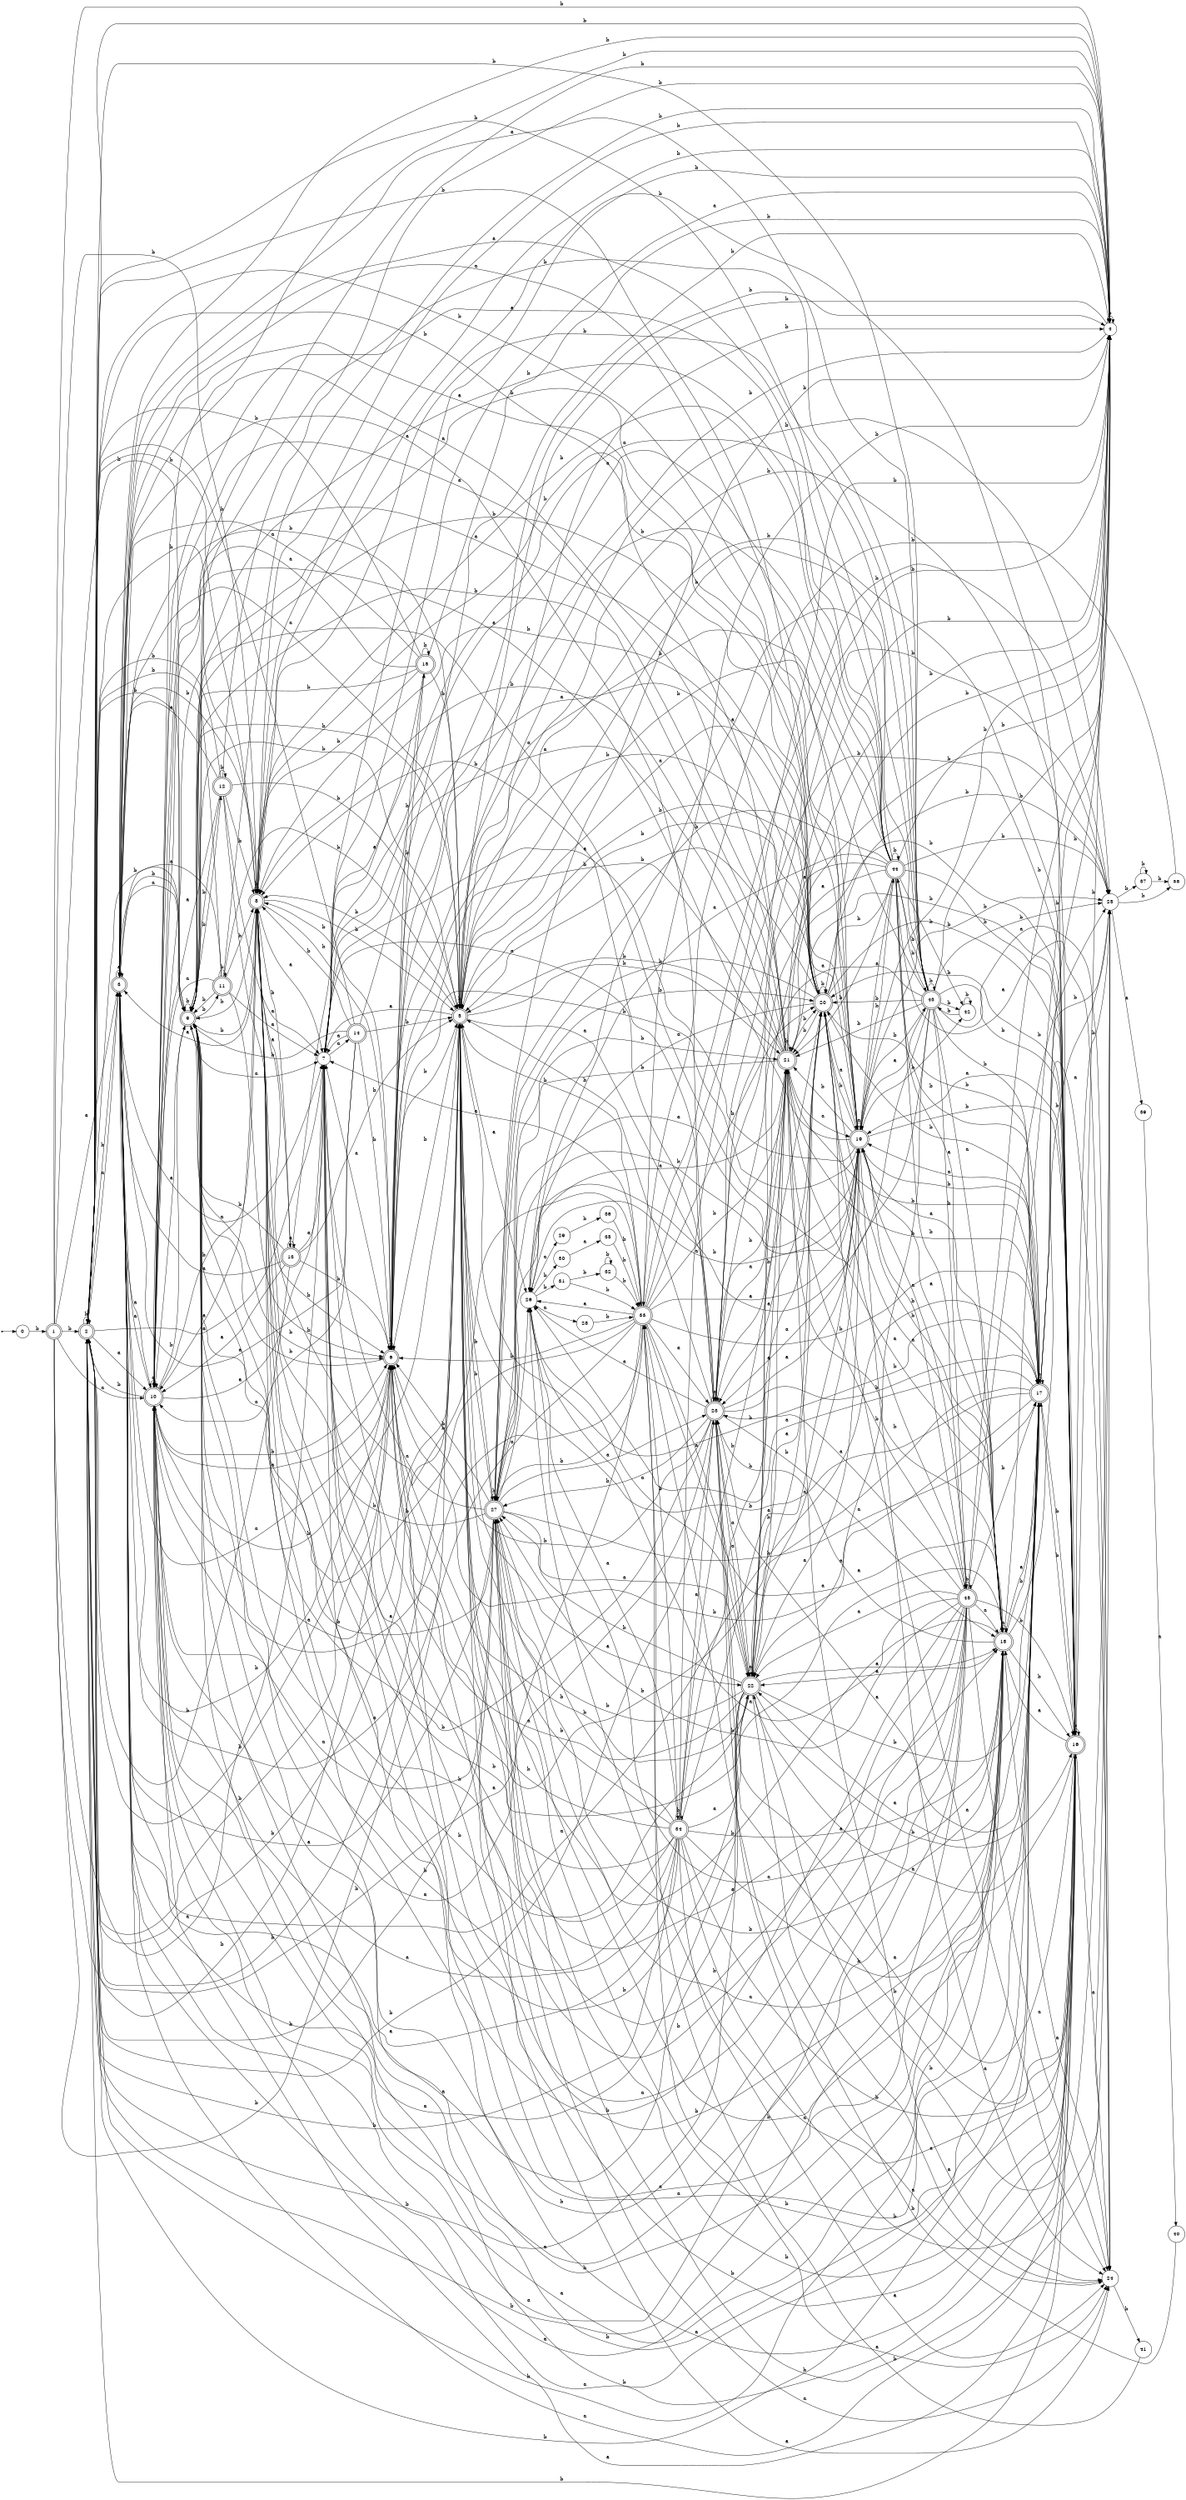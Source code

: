 digraph finite_state_machine {
rankdir=LR;
size="20,20";
node [shape = point]; "dummy0"
node [shape = circle]; "0";
"dummy0" -> "0";
node [shape = doublecircle]; "1";node [shape = doublecircle]; "2";node [shape = doublecircle]; "3";node [shape = circle]; "4";
node [shape = doublecircle]; "5";node [shape = doublecircle]; "6";node [shape = circle]; "7";
node [shape = doublecircle]; "8";node [shape = doublecircle]; "9";node [shape = doublecircle]; "10";node [shape = doublecircle]; "11";node [shape = doublecircle]; "12";node [shape = doublecircle]; "13";node [shape = doublecircle]; "14";node [shape = doublecircle]; "15";node [shape = doublecircle]; "16";node [shape = doublecircle]; "17";node [shape = doublecircle]; "18";node [shape = doublecircle]; "19";node [shape = doublecircle]; "20";node [shape = doublecircle]; "21";node [shape = doublecircle]; "22";node [shape = doublecircle]; "23";node [shape = circle]; "24";
node [shape = circle]; "25";
node [shape = circle]; "26";
node [shape = doublecircle]; "27";node [shape = circle]; "28";
node [shape = circle]; "29";
node [shape = circle]; "30";
node [shape = circle]; "31";
node [shape = circle]; "32";
node [shape = doublecircle]; "33";node [shape = doublecircle]; "34";node [shape = circle]; "35";
node [shape = circle]; "36";
node [shape = circle]; "37";
node [shape = circle]; "38";
node [shape = circle]; "39";
node [shape = circle]; "40";
node [shape = circle]; "41";
node [shape = circle]; "42";
node [shape = doublecircle]; "43";node [shape = doublecircle]; "44";node [shape = doublecircle]; "45";"0" -> "1" [label = "b"];
 "1" -> "2" [label = "b"];
 "1" -> "4" [label = "b"];
 "1" -> "5" [label = "b"];
 "1" -> "6" [label = "b"];
 "1" -> "8" [label = "b"];
 "1" -> "9" [label = "b"];
 "1" -> "10" [label = "a"];
 "1" -> "3" [label = "a"];
 "1" -> "7" [label = "a"];
 "10" -> "10" [label = "a"];
 "10" -> "3" [label = "a"];
 "10" -> "7" [label = "a"];
 "10" -> "2" [label = "b"];
 "10" -> "4" [label = "b"];
 "10" -> "5" [label = "b"];
 "10" -> "6" [label = "b"];
 "10" -> "8" [label = "b"];
 "10" -> "9" [label = "b"];
 "9" -> "2" [label = "b"];
 "9" -> "4" [label = "b"];
 "9" -> "5" [label = "b"];
 "9" -> "6" [label = "b"];
 "9" -> "8" [label = "b"];
 "9" -> "9" [label = "b"];
 "9" -> "11" [label = "b"];
 "9" -> "12" [label = "b"];
 "9" -> "10" [label = "a"];
 "9" -> "3" [label = "a"];
 "9" -> "7" [label = "a"];
 "12" -> "2" [label = "b"];
 "12" -> "4" [label = "b"];
 "12" -> "5" [label = "b"];
 "12" -> "6" [label = "b"];
 "12" -> "8" [label = "b"];
 "12" -> "9" [label = "b"];
 "12" -> "12" [label = "b"];
 "12" -> "10" [label = "a"];
 "12" -> "3" [label = "a"];
 "12" -> "7" [label = "a"];
 "11" -> "2" [label = "b"];
 "11" -> "4" [label = "b"];
 "11" -> "5" [label = "b"];
 "11" -> "6" [label = "b"];
 "11" -> "8" [label = "b"];
 "11" -> "9" [label = "b"];
 "11" -> "11" [label = "b"];
 "11" -> "10" [label = "a"];
 "11" -> "3" [label = "a"];
 "11" -> "7" [label = "a"];
 "8" -> "2" [label = "b"];
 "8" -> "4" [label = "b"];
 "8" -> "5" [label = "b"];
 "8" -> "6" [label = "b"];
 "8" -> "8" [label = "b"];
 "8" -> "9" [label = "b"];
 "8" -> "10" [label = "a"];
 "8" -> "3" [label = "a"];
 "8" -> "13" [label = "a"];
 "8" -> "7" [label = "a"];
 "13" -> "10" [label = "a"];
 "13" -> "3" [label = "a"];
 "13" -> "13" [label = "a"];
 "13" -> "7" [label = "a"];
 "13" -> "2" [label = "b"];
 "13" -> "4" [label = "b"];
 "13" -> "5" [label = "b"];
 "13" -> "6" [label = "b"];
 "13" -> "8" [label = "b"];
 "13" -> "9" [label = "b"];
 "7" -> "14" [label = "a"];
 "14" -> "10" [label = "a"];
 "14" -> "3" [label = "a"];
 "14" -> "7" [label = "a"];
 "14" -> "2" [label = "b"];
 "14" -> "4" [label = "b"];
 "14" -> "5" [label = "b"];
 "14" -> "6" [label = "b"];
 "14" -> "8" [label = "b"];
 "14" -> "9" [label = "b"];
 "6" -> "2" [label = "b"];
 "6" -> "4" [label = "b"];
 "6" -> "5" [label = "b"];
 "6" -> "6" [label = "b"];
 "6" -> "8" [label = "b"];
 "6" -> "9" [label = "b"];
 "6" -> "15" [label = "b"];
 "6" -> "10" [label = "a"];
 "6" -> "3" [label = "a"];
 "6" -> "7" [label = "a"];
 "15" -> "2" [label = "b"];
 "15" -> "4" [label = "b"];
 "15" -> "5" [label = "b"];
 "15" -> "6" [label = "b"];
 "15" -> "8" [label = "b"];
 "15" -> "9" [label = "b"];
 "15" -> "15" [label = "b"];
 "15" -> "10" [label = "a"];
 "15" -> "3" [label = "a"];
 "15" -> "7" [label = "a"];
 "5" -> "2" [label = "b"];
 "5" -> "4" [label = "b"];
 "5" -> "5" [label = "b"];
 "5" -> "6" [label = "b"];
 "5" -> "8" [label = "b"];
 "5" -> "9" [label = "b"];
 "5" -> "16" [label = "b"];
 "5" -> "17" [label = "b"];
 "5" -> "20" [label = "b"];
 "5" -> "21" [label = "b"];
 "5" -> "25" [label = "b"];
 "5" -> "27" [label = "b"];
 "5" -> "3" [label = "a"];
 "5" -> "7" [label = "a"];
 "5" -> "10" [label = "a"];
 "5" -> "18" [label = "a"];
 "5" -> "19" [label = "a"];
 "5" -> "22" [label = "a"];
 "5" -> "23" [label = "a"];
 "5" -> "24" [label = "a"];
 "5" -> "26" [label = "a"];
 "27" -> "2" [label = "b"];
 "27" -> "4" [label = "b"];
 "27" -> "5" [label = "b"];
 "27" -> "6" [label = "b"];
 "27" -> "8" [label = "b"];
 "27" -> "9" [label = "b"];
 "27" -> "16" [label = "b"];
 "27" -> "17" [label = "b"];
 "27" -> "20" [label = "b"];
 "27" -> "21" [label = "b"];
 "27" -> "25" [label = "b"];
 "27" -> "27" [label = "b"];
 "27" -> "3" [label = "a"];
 "27" -> "7" [label = "a"];
 "27" -> "10" [label = "a"];
 "27" -> "18" [label = "a"];
 "27" -> "19" [label = "a"];
 "27" -> "22" [label = "a"];
 "27" -> "23" [label = "a"];
 "27" -> "24" [label = "a"];
 "27" -> "26" [label = "a"];
 "26" -> "28" [label = "a"];
 "26" -> "29" [label = "a"];
 "26" -> "30" [label = "b"];
 "26" -> "31" [label = "b"];
 "31" -> "32" [label = "b"];
 "31" -> "33" [label = "b"];
 "33" -> "3" [label = "a"];
 "33" -> "7" [label = "a"];
 "33" -> "10" [label = "a"];
 "33" -> "18" [label = "a"];
 "33" -> "19" [label = "a"];
 "33" -> "22" [label = "a"];
 "33" -> "23" [label = "a"];
 "33" -> "24" [label = "a"];
 "33" -> "26" [label = "a"];
 "33" -> "34" [label = "b"];
 "33" -> "2" [label = "b"];
 "33" -> "4" [label = "b"];
 "33" -> "5" [label = "b"];
 "33" -> "6" [label = "b"];
 "33" -> "8" [label = "b"];
 "33" -> "9" [label = "b"];
 "33" -> "16" [label = "b"];
 "33" -> "17" [label = "b"];
 "33" -> "20" [label = "b"];
 "33" -> "21" [label = "b"];
 "33" -> "25" [label = "b"];
 "33" -> "27" [label = "b"];
 "34" -> "34" [label = "b"];
 "34" -> "2" [label = "b"];
 "34" -> "4" [label = "b"];
 "34" -> "5" [label = "b"];
 "34" -> "6" [label = "b"];
 "34" -> "8" [label = "b"];
 "34" -> "9" [label = "b"];
 "34" -> "16" [label = "b"];
 "34" -> "17" [label = "b"];
 "34" -> "20" [label = "b"];
 "34" -> "21" [label = "b"];
 "34" -> "25" [label = "b"];
 "34" -> "27" [label = "b"];
 "34" -> "3" [label = "a"];
 "34" -> "7" [label = "a"];
 "34" -> "10" [label = "a"];
 "34" -> "18" [label = "a"];
 "34" -> "19" [label = "a"];
 "34" -> "22" [label = "a"];
 "34" -> "23" [label = "a"];
 "34" -> "24" [label = "a"];
 "34" -> "26" [label = "a"];
 "32" -> "32" [label = "b"];
 "32" -> "33" [label = "b"];
 "30" -> "35" [label = "a"];
 "35" -> "33" [label = "b"];
 "29" -> "36" [label = "b"];
 "36" -> "33" [label = "b"];
 "28" -> "33" [label = "b"];
 "25" -> "37" [label = "b"];
 "25" -> "38" [label = "b"];
 "25" -> "39" [label = "a"];
 "39" -> "40" [label = "a"];
 "40" -> "33" [label = "b"];
 "38" -> "33" [label = "b"];
 "37" -> "37" [label = "b"];
 "37" -> "38" [label = "b"];
 "24" -> "41" [label = "b"];
 "41" -> "33" [label = "b"];
 "23" -> "3" [label = "a"];
 "23" -> "7" [label = "a"];
 "23" -> "10" [label = "a"];
 "23" -> "18" [label = "a"];
 "23" -> "19" [label = "a"];
 "23" -> "22" [label = "a"];
 "23" -> "23" [label = "a"];
 "23" -> "24" [label = "a"];
 "23" -> "26" [label = "a"];
 "23" -> "2" [label = "b"];
 "23" -> "4" [label = "b"];
 "23" -> "5" [label = "b"];
 "23" -> "6" [label = "b"];
 "23" -> "8" [label = "b"];
 "23" -> "9" [label = "b"];
 "23" -> "16" [label = "b"];
 "23" -> "17" [label = "b"];
 "23" -> "20" [label = "b"];
 "23" -> "21" [label = "b"];
 "23" -> "25" [label = "b"];
 "23" -> "27" [label = "b"];
 "22" -> "3" [label = "a"];
 "22" -> "7" [label = "a"];
 "22" -> "10" [label = "a"];
 "22" -> "18" [label = "a"];
 "22" -> "19" [label = "a"];
 "22" -> "22" [label = "a"];
 "22" -> "23" [label = "a"];
 "22" -> "24" [label = "a"];
 "22" -> "26" [label = "a"];
 "22" -> "2" [label = "b"];
 "22" -> "4" [label = "b"];
 "22" -> "5" [label = "b"];
 "22" -> "6" [label = "b"];
 "22" -> "8" [label = "b"];
 "22" -> "9" [label = "b"];
 "22" -> "16" [label = "b"];
 "22" -> "17" [label = "b"];
 "22" -> "20" [label = "b"];
 "22" -> "21" [label = "b"];
 "22" -> "25" [label = "b"];
 "22" -> "27" [label = "b"];
 "21" -> "2" [label = "b"];
 "21" -> "4" [label = "b"];
 "21" -> "5" [label = "b"];
 "21" -> "6" [label = "b"];
 "21" -> "8" [label = "b"];
 "21" -> "9" [label = "b"];
 "21" -> "16" [label = "b"];
 "21" -> "17" [label = "b"];
 "21" -> "20" [label = "b"];
 "21" -> "21" [label = "b"];
 "21" -> "25" [label = "b"];
 "21" -> "27" [label = "b"];
 "21" -> "3" [label = "a"];
 "21" -> "7" [label = "a"];
 "21" -> "10" [label = "a"];
 "21" -> "18" [label = "a"];
 "21" -> "19" [label = "a"];
 "21" -> "22" [label = "a"];
 "21" -> "23" [label = "a"];
 "21" -> "24" [label = "a"];
 "21" -> "26" [label = "a"];
 "20" -> "2" [label = "b"];
 "20" -> "4" [label = "b"];
 "20" -> "5" [label = "b"];
 "20" -> "6" [label = "b"];
 "20" -> "8" [label = "b"];
 "20" -> "9" [label = "b"];
 "20" -> "16" [label = "b"];
 "20" -> "17" [label = "b"];
 "20" -> "20" [label = "b"];
 "20" -> "21" [label = "b"];
 "20" -> "25" [label = "b"];
 "20" -> "27" [label = "b"];
 "20" -> "3" [label = "a"];
 "20" -> "7" [label = "a"];
 "20" -> "10" [label = "a"];
 "20" -> "18" [label = "a"];
 "20" -> "19" [label = "a"];
 "20" -> "22" [label = "a"];
 "20" -> "23" [label = "a"];
 "20" -> "24" [label = "a"];
 "20" -> "26" [label = "a"];
 "19" -> "3" [label = "a"];
 "19" -> "7" [label = "a"];
 "19" -> "10" [label = "a"];
 "19" -> "18" [label = "a"];
 "19" -> "19" [label = "a"];
 "19" -> "22" [label = "a"];
 "19" -> "23" [label = "a"];
 "19" -> "24" [label = "a"];
 "19" -> "26" [label = "a"];
 "19" -> "2" [label = "b"];
 "19" -> "4" [label = "b"];
 "19" -> "5" [label = "b"];
 "19" -> "6" [label = "b"];
 "19" -> "8" [label = "b"];
 "19" -> "9" [label = "b"];
 "19" -> "16" [label = "b"];
 "19" -> "17" [label = "b"];
 "19" -> "20" [label = "b"];
 "19" -> "21" [label = "b"];
 "19" -> "25" [label = "b"];
 "19" -> "27" [label = "b"];
 "19" -> "42" [label = "b"];
 "19" -> "43" [label = "b"];
 "19" -> "44" [label = "b"];
 "19" -> "45" [label = "b"];
 "45" -> "2" [label = "b"];
 "45" -> "4" [label = "b"];
 "45" -> "5" [label = "b"];
 "45" -> "6" [label = "b"];
 "45" -> "8" [label = "b"];
 "45" -> "9" [label = "b"];
 "45" -> "45" [label = "b"];
 "45" -> "16" [label = "b"];
 "45" -> "17" [label = "b"];
 "45" -> "20" [label = "b"];
 "45" -> "21" [label = "b"];
 "45" -> "25" [label = "b"];
 "45" -> "27" [label = "b"];
 "45" -> "3" [label = "a"];
 "45" -> "7" [label = "a"];
 "45" -> "10" [label = "a"];
 "45" -> "18" [label = "a"];
 "45" -> "19" [label = "a"];
 "45" -> "22" [label = "a"];
 "45" -> "23" [label = "a"];
 "45" -> "24" [label = "a"];
 "45" -> "26" [label = "a"];
 "44" -> "2" [label = "b"];
 "44" -> "4" [label = "b"];
 "44" -> "5" [label = "b"];
 "44" -> "6" [label = "b"];
 "44" -> "8" [label = "b"];
 "44" -> "9" [label = "b"];
 "44" -> "16" [label = "b"];
 "44" -> "17" [label = "b"];
 "44" -> "20" [label = "b"];
 "44" -> "21" [label = "b"];
 "44" -> "25" [label = "b"];
 "44" -> "27" [label = "b"];
 "44" -> "42" [label = "b"];
 "44" -> "43" [label = "b"];
 "44" -> "44" [label = "b"];
 "44" -> "45" [label = "b"];
 "44" -> "3" [label = "a"];
 "44" -> "7" [label = "a"];
 "44" -> "10" [label = "a"];
 "44" -> "18" [label = "a"];
 "44" -> "19" [label = "a"];
 "44" -> "22" [label = "a"];
 "44" -> "23" [label = "a"];
 "44" -> "24" [label = "a"];
 "44" -> "26" [label = "a"];
 "43" -> "2" [label = "b"];
 "43" -> "4" [label = "b"];
 "43" -> "5" [label = "b"];
 "43" -> "6" [label = "b"];
 "43" -> "8" [label = "b"];
 "43" -> "9" [label = "b"];
 "43" -> "16" [label = "b"];
 "43" -> "17" [label = "b"];
 "43" -> "20" [label = "b"];
 "43" -> "21" [label = "b"];
 "43" -> "25" [label = "b"];
 "43" -> "27" [label = "b"];
 "43" -> "42" [label = "b"];
 "43" -> "43" [label = "b"];
 "43" -> "44" [label = "b"];
 "43" -> "45" [label = "b"];
 "43" -> "3" [label = "a"];
 "43" -> "7" [label = "a"];
 "43" -> "10" [label = "a"];
 "43" -> "18" [label = "a"];
 "43" -> "19" [label = "a"];
 "43" -> "22" [label = "a"];
 "43" -> "23" [label = "a"];
 "43" -> "24" [label = "a"];
 "43" -> "26" [label = "a"];
 "42" -> "42" [label = "b"];
 "42" -> "43" [label = "b"];
 "18" -> "3" [label = "a"];
 "18" -> "7" [label = "a"];
 "18" -> "10" [label = "a"];
 "18" -> "18" [label = "a"];
 "18" -> "19" [label = "a"];
 "18" -> "22" [label = "a"];
 "18" -> "23" [label = "a"];
 "18" -> "24" [label = "a"];
 "18" -> "26" [label = "a"];
 "18" -> "2" [label = "b"];
 "18" -> "4" [label = "b"];
 "18" -> "5" [label = "b"];
 "18" -> "6" [label = "b"];
 "18" -> "8" [label = "b"];
 "18" -> "9" [label = "b"];
 "18" -> "16" [label = "b"];
 "18" -> "17" [label = "b"];
 "18" -> "20" [label = "b"];
 "18" -> "21" [label = "b"];
 "18" -> "25" [label = "b"];
 "18" -> "27" [label = "b"];
 "17" -> "2" [label = "b"];
 "17" -> "4" [label = "b"];
 "17" -> "5" [label = "b"];
 "17" -> "6" [label = "b"];
 "17" -> "8" [label = "b"];
 "17" -> "9" [label = "b"];
 "17" -> "16" [label = "b"];
 "17" -> "17" [label = "b"];
 "17" -> "20" [label = "b"];
 "17" -> "21" [label = "b"];
 "17" -> "25" [label = "b"];
 "17" -> "27" [label = "b"];
 "17" -> "3" [label = "a"];
 "17" -> "7" [label = "a"];
 "17" -> "10" [label = "a"];
 "17" -> "18" [label = "a"];
 "17" -> "19" [label = "a"];
 "17" -> "22" [label = "a"];
 "17" -> "23" [label = "a"];
 "17" -> "24" [label = "a"];
 "17" -> "26" [label = "a"];
 "16" -> "2" [label = "b"];
 "16" -> "4" [label = "b"];
 "16" -> "5" [label = "b"];
 "16" -> "6" [label = "b"];
 "16" -> "8" [label = "b"];
 "16" -> "9" [label = "b"];
 "16" -> "16" [label = "b"];
 "16" -> "17" [label = "b"];
 "16" -> "20" [label = "b"];
 "16" -> "21" [label = "b"];
 "16" -> "25" [label = "b"];
 "16" -> "27" [label = "b"];
 "16" -> "3" [label = "a"];
 "16" -> "7" [label = "a"];
 "16" -> "10" [label = "a"];
 "16" -> "18" [label = "a"];
 "16" -> "19" [label = "a"];
 "16" -> "22" [label = "a"];
 "16" -> "23" [label = "a"];
 "16" -> "24" [label = "a"];
 "16" -> "26" [label = "a"];
 "4" -> "8" [label = "b"];
 "4" -> "4" [label = "b"];
 "4" -> "5" [label = "b"];
 "4" -> "6" [label = "b"];
 "4" -> "7" [label = "a"];
 "3" -> "10" [label = "a"];
 "3" -> "3" [label = "a"];
 "3" -> "7" [label = "a"];
 "3" -> "2" [label = "b"];
 "3" -> "4" [label = "b"];
 "3" -> "5" [label = "b"];
 "3" -> "6" [label = "b"];
 "3" -> "8" [label = "b"];
 "3" -> "9" [label = "b"];
 "2" -> "2" [label = "b"];
 "2" -> "4" [label = "b"];
 "2" -> "5" [label = "b"];
 "2" -> "6" [label = "b"];
 "2" -> "8" [label = "b"];
 "2" -> "9" [label = "b"];
 "2" -> "10" [label = "a"];
 "2" -> "3" [label = "a"];
 "2" -> "7" [label = "a"];
 }
